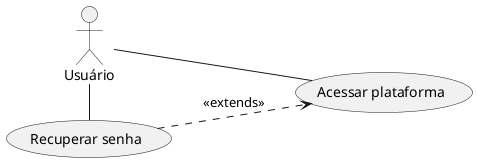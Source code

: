 @startuml
left to right direction

actor "Usuário" as Usuario

usecase "Acessar plataforma" as UC1
usecase "Recuperar senha" as UC2

Usuario -- UC1

UC2 ..> UC1 : <<extends>>

Usuario - UC2
@enduml